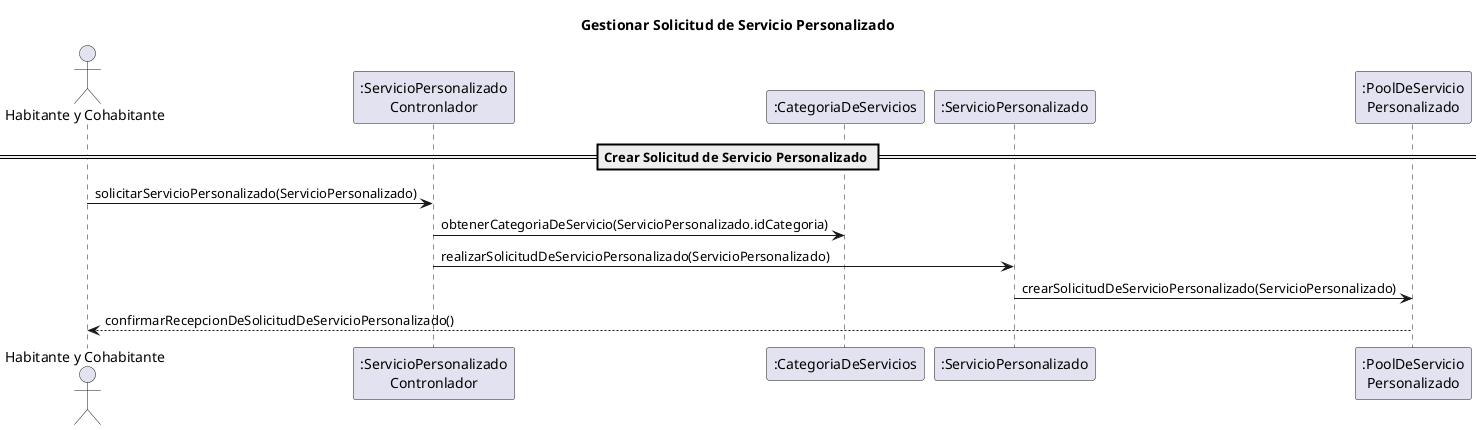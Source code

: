 @startuml

title Gestionar Solicitud de Servicio Personalizado

actor "Habitante y Cohabitante" as Habitante

participant ":ServicioPersonalizado\nContronlador" as Controlador
participant ":CategoriaDeServicios" as Categoria
participant ":ServicioPersonalizado" as Servicio
participant ":PoolDeServicio\nPersonalizado" as Pool

' alt Flujos Basicos
' CREAR
    == Crear Solicitud de Servicio Personalizado ==
    Habitante -> Controlador : solicitarServicioPersonalizado(ServicioPersonalizado)
    Controlador -> Categoria : obtenerCategoriaDeServicio(ServicioPersonalizado.idCategoria)
    Controlador -> Servicio : realizarSolicitudDeServicioPersonalizado(ServicioPersonalizado)
    Servicio -> Pool : crearSolicitudDeServicioPersonalizado(ServicioPersonalizado)
    Pool --> Habitante : confirmarRecepcionDeSolicitudDeServicioPersonalizado()

    ' ' QUERY
    ' == Consultar Solicitud de Servicio Personalizado ==
    ' Habitante -> Servicio : consultarSolicitudesDeServicioPersonalizado()
    ' activate Servicio
    ' Servicio -> Pool : consultarSolicitudesDeServicioPersonalizado()
    ' deactivate Servicio
    ' Pool --> Habitante : mostrarSolicitudesDeServicioPersonalizado()
    ' deactivate Pool

    ' Habitante -> Servicio : consultarSolicitudDeServicioPersonalizado()
    ' activate Servicio
    ' Servicio -> Pool : consultarSolicitudDeServicioPersonalizado()
    ' deactivate Servicio
    ' Pool --> Habitante : mostrarSolicitudDeServicioPersonalizado()
    ' deactivate Pool



    ' ' CAMINOS ALTERNATIVO
    ' == Modificar Solicitud de Servicio Personalizado ==
    ' alt Modificar Servicio Personalizado Solicitado
    '     Habitante -> Categoria : getCategoriaDeServicios()
    '     activate Categoria
    '     Categoria --> Habitante : mostrarCategoriaDeServicios()
    '     deactivate Categoria
    '     activate Habitante
    '     Habitante -> Habitante : SeleccionarCategoriaDeServicio(idCategoria)
    '     deactivate Habitante
    '     Habitante -> Servicio : modificarSolicitudDeServicioPersonalizado()
    '     activate Servicio
    '     Servicio -> Pool : actualizarSolicitudDeServicioPersonalizado()
    '     deactivate Servicio
    '     Pool -> Pool : publicarActualizacionSolicitudDeServicioPersonalizado()
    '     activate Pool
    '     Pool --> Habitante : confirmarRecepcionDeSolicitudDeServicioPersonalizado()
    '     deactivate Pool
    ' end

    ' == Eliminar Solicitud de Servicio Personalizado ==
    ' alt Eliminar Servicio Personalizado Solicitado
    '     Habitante -> Servicio : eliminarSolicitudDeServicioPersonalizado()
    '     activate Servicio
    '     Servicio -> Pool : eliminarSolicitudDeServicioPersonalizado()
    '     deactivate Servicio
    '     Pool -> Pool : publicarEliminacionSolicitudDeServicioPersonalizado()
    '     activate Pool
    '     Pool --> Habitante : confirmarRecepcionDeSolicitudDeServicioPersonalizado()
    '     deactivate Pool
    ' end
' else Descripcion Incompleta
'     Servicio -> Habitante : errorDescripcionIncompleta()
' end


@enduml
